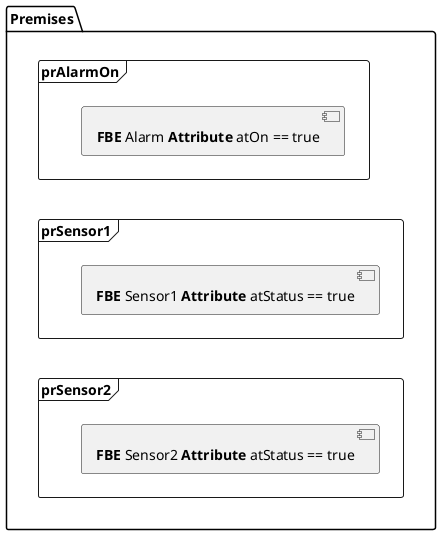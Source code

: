 @startuml premises
package "Premises"{
   frame prAlarmOn{
      [**FBE** Alarm **Attribute** atOn == true]
   }
   frame prSensor1{
      [**FBE** Sensor1 **Attribute** atStatus == true]
   }
   frame prSensor2{
      [**FBE** Sensor2 **Attribute** atStatus == true]
   }
   prAlarmOn --[hidden]> prSensor1
   prSensor1 --[hidden]> prSensor2
}
@enduml